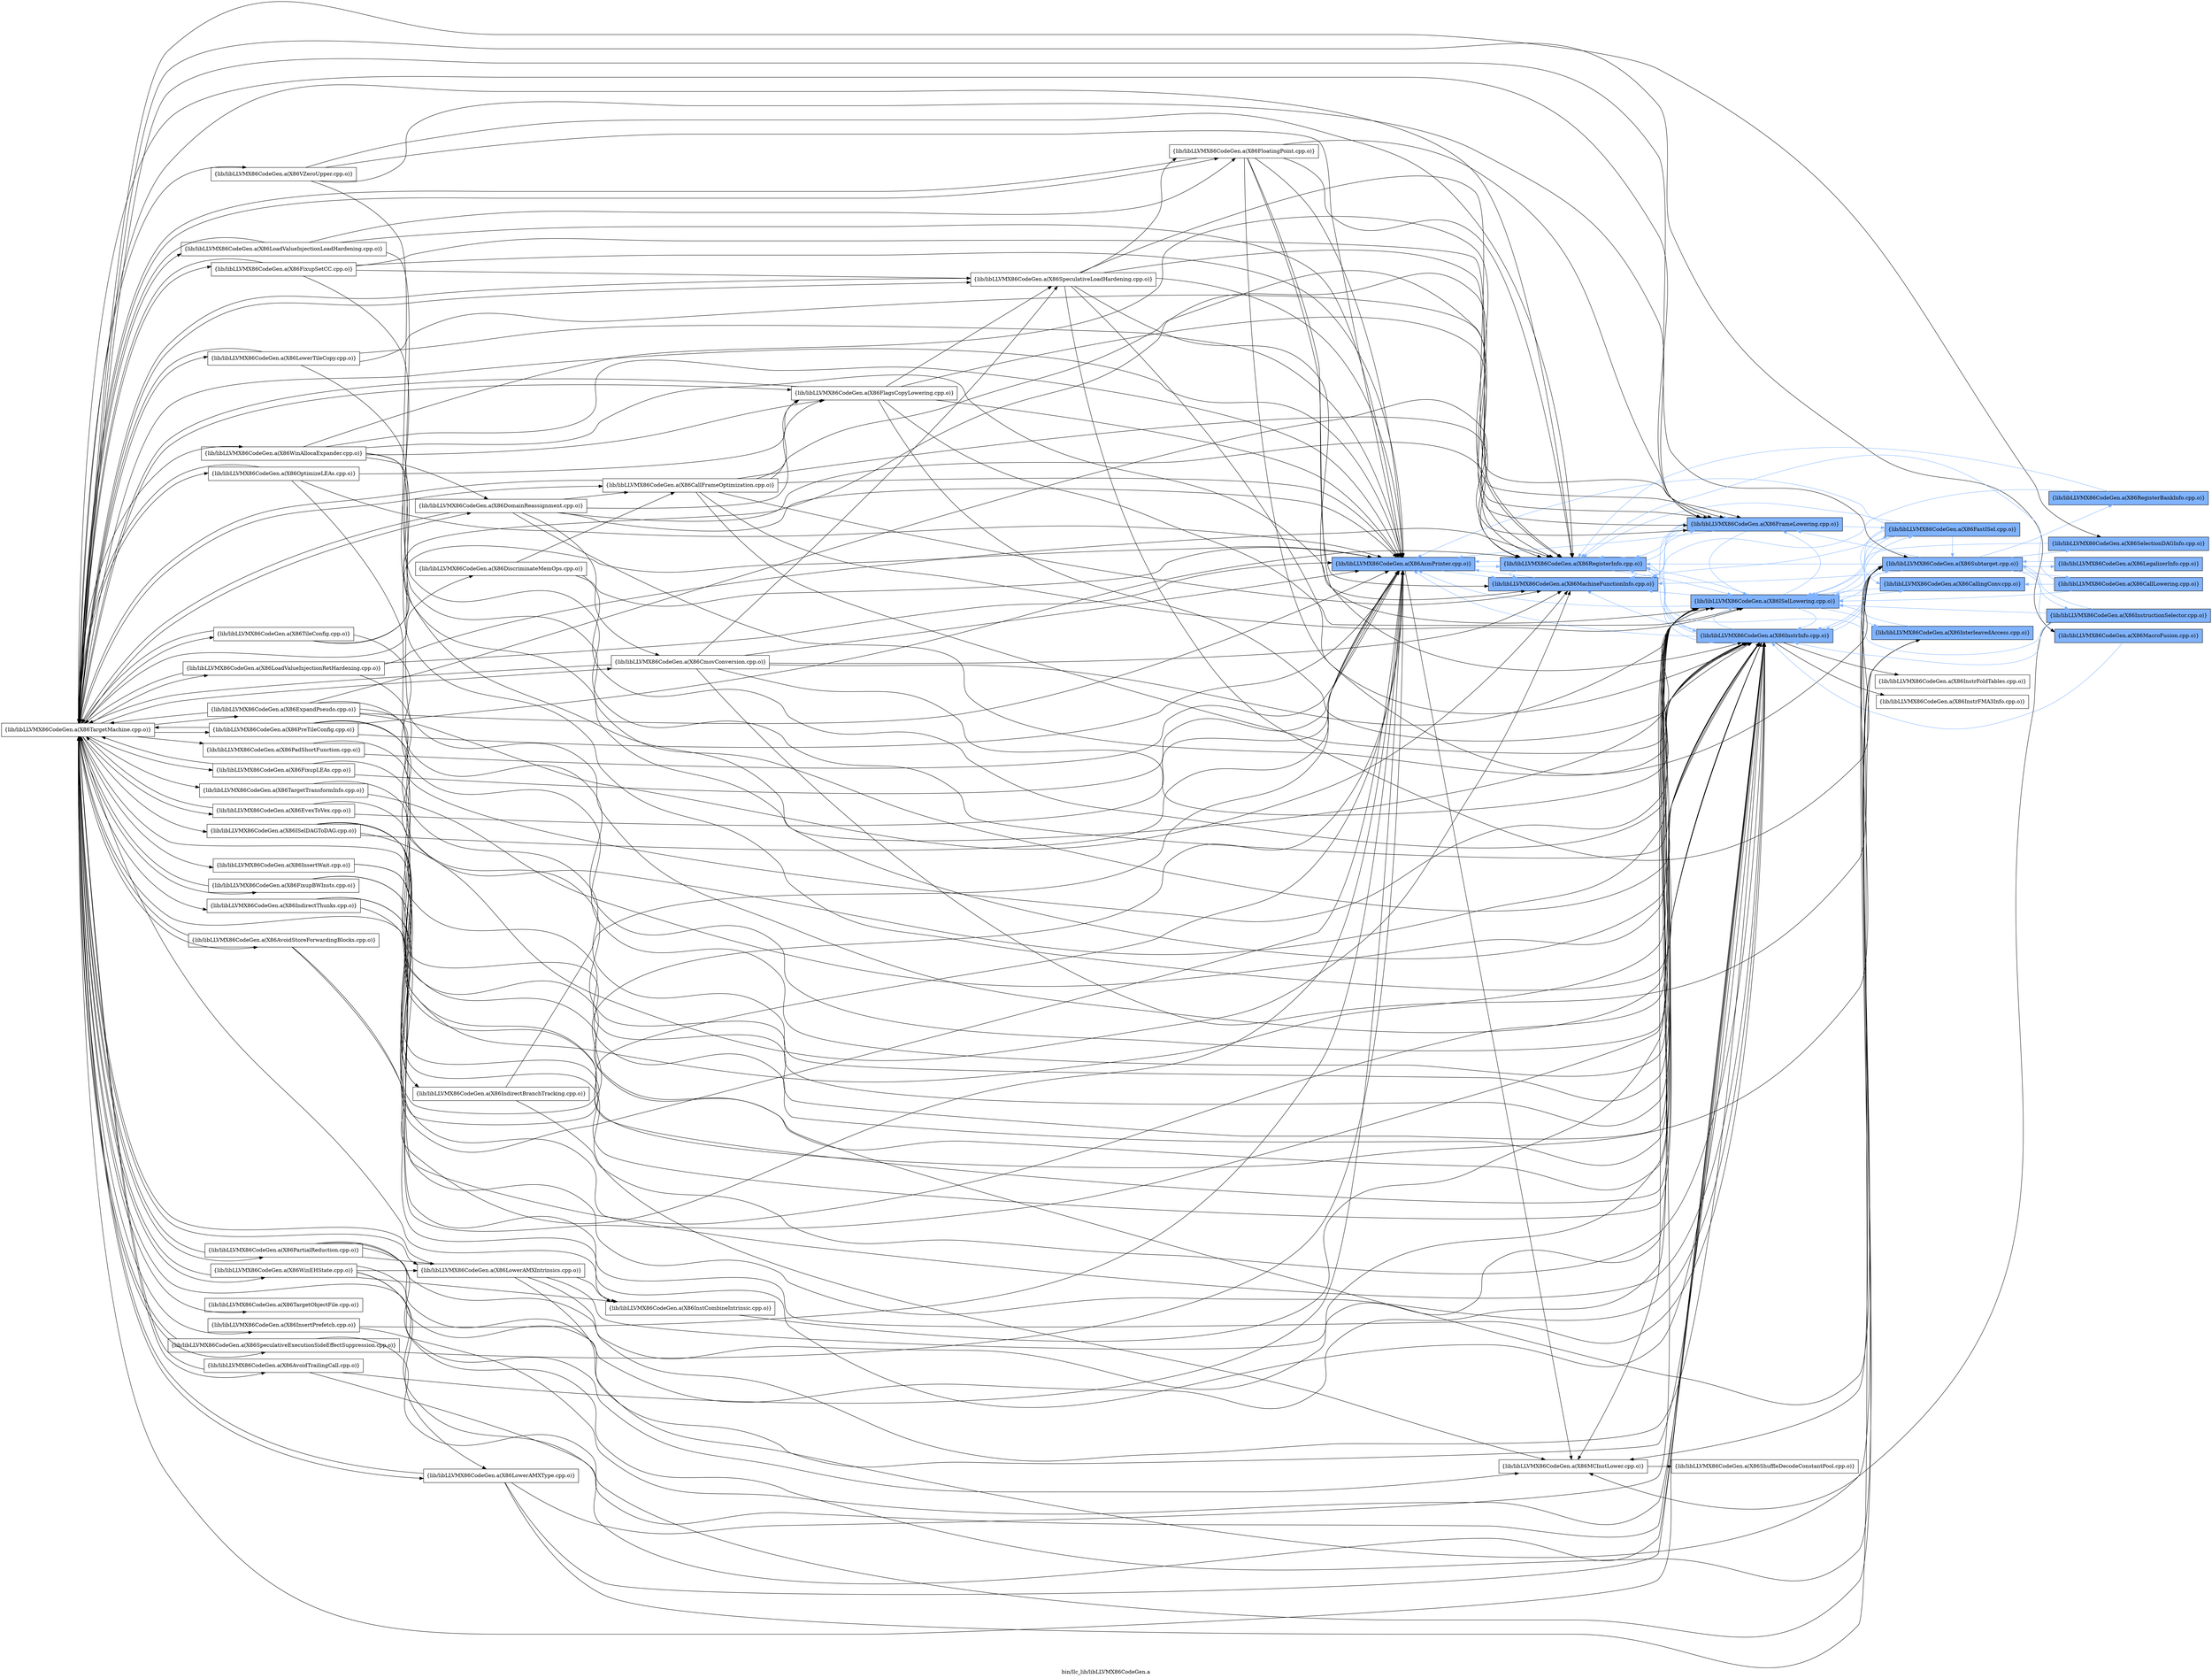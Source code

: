 digraph "bin/llc_lib/libLLVMX86CodeGen.a" {
	label="bin/llc_lib/libLLVMX86CodeGen.a";
	rankdir=LR;
	{ rank=same; Node0x56023fea7918;  }
	{ rank=same; Node0x56023fea6c98; Node0x56023fea6158; Node0x56023fea54d8;  }
	{ rank=same; Node0x56023fe9cf18; Node0x56023fe9f858; Node0x56023fe9fee8; Node0x56023fe9dc38;  }
	{ rank=same; Node0x56023fe9f088; Node0x56023fe9d4b8; Node0x56023fe9c838; Node0x56023fe9c2e8; Node0x56023fe9e2c8; Node0x56023fe9e8b8;  }

	Node0x56023fea7918 [shape=record,shape=box,group=1,style=filled,fillcolor="0.600000 0.5 1",label="{lib/libLLVMX86CodeGen.a(X86AsmPrinter.cpp.o)}"];
	Node0x56023fea7918 -> Node0x56023fea6c98;
	Node0x56023fea7918 -> Node0x56023fea6158[color="0.600000 0.5 1"];
	Node0x56023fea7918 -> Node0x56023fea54d8[color="0.600000 0.5 1"];
	Node0x56023fe93cd8 [shape=record,shape=box,group=0,label="{lib/libLLVMX86CodeGen.a(X86TargetMachine.cpp.o)}"];
	Node0x56023fe93cd8 -> Node0x56023fea7918;
	Node0x56023fe93cd8 -> Node0x56023fea6c98;
	Node0x56023fe93cd8 -> Node0x56023fea54d8;
	Node0x56023fe93cd8 -> Node0x56023fea1c48;
	Node0x56023fe93cd8 -> Node0x56023fea1ab8;
	Node0x56023fe93cd8 -> Node0x56023fea2288;
	Node0x56023fe93cd8 -> Node0x56023fea3138;
	Node0x56023fe93cd8 -> Node0x56023fea3db8;
	Node0x56023fe93cd8 -> Node0x56023fea3548;
	Node0x56023fe93cd8 -> Node0x56023fea4268;
	Node0x56023fe93cd8 -> Node0x56023fea5208;
	Node0x56023fe93cd8 -> Node0x56023fea4ad8;
	Node0x56023fe93cd8 -> Node0x56023fea5618;
	Node0x56023fe93cd8 -> Node0x56023fea6298;
	Node0x56023fe93cd8 -> Node0x56023fe9f858;
	Node0x56023fe93cd8 -> Node0x56023fe9fee8;
	Node0x56023fe93cd8 -> Node0x56023fe9dc38;
	Node0x56023fe93cd8 -> Node0x56023fe9c2e8;
	Node0x56023fe93cd8 -> Node0x56023fe9b488;
	Node0x56023fe93cd8 -> Node0x56023fe94958;
	Node0x56023fe93cd8 -> Node0x56023fe944a8;
	Node0x56023fe93cd8 -> Node0x56023fe9d8c8;
	Node0x56023fe93cd8 -> Node0x56023fe9cba8;
	Node0x56023fe93cd8 -> Node0x56023fe9ce78;
	Node0x56023fe93cd8 -> Node0x56023fe9c6f8;
	Node0x56023fe93cd8 -> Node0x56023feb07e8;
	Node0x56023fe93cd8 -> Node0x56023feaffc8;
	Node0x56023fe93cd8 -> Node0x56023feb0338;
	Node0x56023fe93cd8 -> Node0x56023feafbb8;
	Node0x56023fe93cd8 -> Node0x56023fea01b8;
	Node0x56023fe93cd8 -> Node0x56023fe9f538;
	Node0x56023fe93cd8 -> Node0x56023fe9f1c8;
	Node0x56023fe93cd8 -> Node0x56023fe9e5e8;
	Node0x56023fe93cd8 -> Node0x56023fe9e188;
	Node0x56023fe93cd8 -> Node0x56023fe9df58;
	Node0x56023fe93cd8 -> Node0x56023fea2198;
	Node0x56023fe93cd8 -> Node0x56023fe8e7d8;
	Node0x56023fe93cd8 -> Node0x56023fe8dba8;
	Node0x56023fe93cd8 -> Node0x56023fe8f818;
	Node0x56023fe93cd8 -> Node0x56023fe8fa48;
	Node0x56023fe93cd8 -> Node0x56023fe8ed78;
	Node0x56023fe93cd8 -> Node0x56023fe90d58;
	Node0x56023fe93cd8 -> Node0x56023fe910c8;
	Node0x56023fe93cd8 -> Node0x56023fe908f8;
	Node0x56023fe93cd8 -> Node0x56023fe91f78;
	Node0x56023fea6c98 [shape=record,shape=box,group=0,label="{lib/libLLVMX86CodeGen.a(X86MCInstLower.cpp.o)}"];
	Node0x56023fea6c98 -> Node0x56023fe9cf18;
	Node0x56023fea6158 [shape=record,shape=box,group=1,style=filled,fillcolor="0.600000 0.5 1",label="{lib/libLLVMX86CodeGen.a(X86MachineFunctionInfo.cpp.o)}"];
	Node0x56023fea6158 -> Node0x56023fea7918[color="0.600000 0.5 1"];
	Node0x56023fea6158 -> Node0x56023fea54d8[color="0.600000 0.5 1"];
	Node0x56023fea54d8 [shape=record,shape=box,group=1,style=filled,fillcolor="0.600000 0.5 1",label="{lib/libLLVMX86CodeGen.a(X86RegisterInfo.cpp.o)}"];
	Node0x56023fea54d8 -> Node0x56023fea7918[color="0.600000 0.5 1"];
	Node0x56023fea54d8 -> Node0x56023fea6158[color="0.600000 0.5 1"];
	Node0x56023fea54d8 -> Node0x56023fe9f858[color="0.600000 0.5 1"];
	Node0x56023fea54d8 -> Node0x56023fe9fee8[color="0.600000 0.5 1"];
	Node0x56023fea54d8 -> Node0x56023fe9dc38[color="0.600000 0.5 1"];
	Node0x56023fe9cf18 [shape=record,shape=box,group=0,label="{lib/libLLVMX86CodeGen.a(X86ShuffleDecodeConstantPool.cpp.o)}"];
	Node0x56023fe9f858 [shape=record,shape=box,group=1,style=filled,fillcolor="0.600000 0.5 1",label="{lib/libLLVMX86CodeGen.a(X86ISelLowering.cpp.o)}"];
	Node0x56023fe9f858 -> Node0x56023fea7918[color="0.600000 0.5 1"];
	Node0x56023fe9f858 -> Node0x56023fea6c98;
	Node0x56023fe9f858 -> Node0x56023fea6158[color="0.600000 0.5 1"];
	Node0x56023fe9f858 -> Node0x56023fea54d8[color="0.600000 0.5 1"];
	Node0x56023fe9f858 -> Node0x56023fe9f088[color="0.600000 0.5 1"];
	Node0x56023fe9f858 -> Node0x56023fe9fee8[color="0.600000 0.5 1"];
	Node0x56023fe9f858 -> Node0x56023fe9dc38[color="0.600000 0.5 1"];
	Node0x56023fe9f858 -> Node0x56023fe9d4b8[color="0.600000 0.5 1"];
	Node0x56023fe9f858 -> Node0x56023fe9c838[color="0.600000 0.5 1"];
	Node0x56023fe9f858 -> Node0x56023fe9c2e8[color="0.600000 0.5 1"];
	Node0x56023fe9fee8 [shape=record,shape=box,group=1,style=filled,fillcolor="0.600000 0.5 1",label="{lib/libLLVMX86CodeGen.a(X86InstrInfo.cpp.o)}"];
	Node0x56023fe9fee8 -> Node0x56023fea7918[color="0.600000 0.5 1"];
	Node0x56023fe9fee8 -> Node0x56023fea6158[color="0.600000 0.5 1"];
	Node0x56023fe9fee8 -> Node0x56023fea54d8[color="0.600000 0.5 1"];
	Node0x56023fe9fee8 -> Node0x56023fe9f858[color="0.600000 0.5 1"];
	Node0x56023fe9fee8 -> Node0x56023fe9f088[color="0.600000 0.5 1"];
	Node0x56023fe9fee8 -> Node0x56023fe9e2c8;
	Node0x56023fe9fee8 -> Node0x56023fe9dc38[color="0.600000 0.5 1"];
	Node0x56023fe9fee8 -> Node0x56023fe9e8b8;
	Node0x56023fe9dc38 [shape=record,shape=box,group=1,style=filled,fillcolor="0.600000 0.5 1",label="{lib/libLLVMX86CodeGen.a(X86FrameLowering.cpp.o)}"];
	Node0x56023fe9dc38 -> Node0x56023fea7918[color="0.600000 0.5 1"];
	Node0x56023fe9dc38 -> Node0x56023fea6158[color="0.600000 0.5 1"];
	Node0x56023fe9dc38 -> Node0x56023fea54d8[color="0.600000 0.5 1"];
	Node0x56023fe9dc38 -> Node0x56023fe9f858[color="0.600000 0.5 1"];
	Node0x56023fe9dc38 -> Node0x56023fe9f088[color="0.600000 0.5 1"];
	Node0x56023fe9dc38 -> Node0x56023fe9fee8[color="0.600000 0.5 1"];
	Node0x56023fe9f088 [shape=record,shape=box,group=1,style=filled,fillcolor="0.600000 0.5 1",label="{lib/libLLVMX86CodeGen.a(X86FastISel.cpp.o)}"];
	Node0x56023fe9f088 -> Node0x56023fea7918[color="0.600000 0.5 1"];
	Node0x56023fe9f088 -> Node0x56023fea6158[color="0.600000 0.5 1"];
	Node0x56023fe9f088 -> Node0x56023fea54d8[color="0.600000 0.5 1"];
	Node0x56023fe9f088 -> Node0x56023fe9f858[color="0.600000 0.5 1"];
	Node0x56023fe9f088 -> Node0x56023fe9fee8[color="0.600000 0.5 1"];
	Node0x56023fe9f088 -> Node0x56023fe9d4b8[color="0.600000 0.5 1"];
	Node0x56023fe9f088 -> Node0x56023fe9c2e8[color="0.600000 0.5 1"];
	Node0x56023fe9d4b8 [shape=record,shape=box,group=1,style=filled,fillcolor="0.600000 0.5 1",label="{lib/libLLVMX86CodeGen.a(X86CallingConv.cpp.o)}"];
	Node0x56023fe9d4b8 -> Node0x56023fe9f858[color="0.600000 0.5 1"];
	Node0x56023fe9c838 [shape=record,shape=box,group=1,style=filled,fillcolor="0.600000 0.5 1",label="{lib/libLLVMX86CodeGen.a(X86InterleavedAccess.cpp.o)}"];
	Node0x56023fe9c838 -> Node0x56023fe9f858[color="0.600000 0.5 1"];
	Node0x56023fe9c2e8 [shape=record,shape=box,group=1,style=filled,fillcolor="0.600000 0.5 1",label="{lib/libLLVMX86CodeGen.a(X86Subtarget.cpp.o)}"];
	Node0x56023fe9c2e8 -> Node0x56023fea6c98;
	Node0x56023fe9c2e8 -> Node0x56023fea6158[color="0.600000 0.5 1"];
	Node0x56023fe9c2e8 -> Node0x56023fea54d8[color="0.600000 0.5 1"];
	Node0x56023fe9c2e8 -> Node0x56023fe9f858[color="0.600000 0.5 1"];
	Node0x56023fe9c2e8 -> Node0x56023fe9fee8[color="0.600000 0.5 1"];
	Node0x56023fe9c2e8 -> Node0x56023fe9dc38[color="0.600000 0.5 1"];
	Node0x56023fe9c2e8 -> Node0x56023fe9b488[color="0.600000 0.5 1"];
	Node0x56023fe9c2e8 -> Node0x56023fe96708[color="0.600000 0.5 1"];
	Node0x56023fe9c2e8 -> Node0x56023fe959e8[color="0.600000 0.5 1"];
	Node0x56023fe9c2e8 -> Node0x56023fe96118[color="0.600000 0.5 1"];
	Node0x56023fe9c2e8 -> Node0x56023fe95498[color="0.600000 0.5 1"];
	Node0x56023fe9c2e8 -> Node0x56023fe94958[color="0.600000 0.5 1"];
	Node0x56023fe9e2c8 [shape=record,shape=box,group=0,label="{lib/libLLVMX86CodeGen.a(X86InstrFoldTables.cpp.o)}"];
	Node0x56023fe9e8b8 [shape=record,shape=box,group=0,label="{lib/libLLVMX86CodeGen.a(X86InstrFMA3Info.cpp.o)}"];
	Node0x56023fe9b488 [shape=record,shape=box,group=1,style=filled,fillcolor="0.600000 0.5 1",label="{lib/libLLVMX86CodeGen.a(X86SelectionDAGInfo.cpp.o)}"];
	Node0x56023fe9b488 -> Node0x56023fe9f858[color="0.600000 0.5 1"];
	Node0x56023fe96708 [shape=record,shape=box,group=1,style=filled,fillcolor="0.600000 0.5 1",label="{lib/libLLVMX86CodeGen.a(X86CallLowering.cpp.o)}"];
	Node0x56023fe96708 -> Node0x56023fea54d8[color="0.600000 0.5 1"];
	Node0x56023fe96708 -> Node0x56023fe9f858[color="0.600000 0.5 1"];
	Node0x56023fe96708 -> Node0x56023fe9d4b8[color="0.600000 0.5 1"];
	Node0x56023fe959e8 [shape=record,shape=box,group=1,style=filled,fillcolor="0.600000 0.5 1",label="{lib/libLLVMX86CodeGen.a(X86LegalizerInfo.cpp.o)}"];
	Node0x56023fe959e8 -> Node0x56023fe9c2e8[color="0.600000 0.5 1"];
	Node0x56023fe96118 [shape=record,shape=box,group=1,style=filled,fillcolor="0.600000 0.5 1",label="{lib/libLLVMX86CodeGen.a(X86RegisterBankInfo.cpp.o)}"];
	Node0x56023fe96118 -> Node0x56023fea6158[color="0.600000 0.5 1"];
	Node0x56023fe96118 -> Node0x56023fea54d8[color="0.600000 0.5 1"];
	Node0x56023fe95498 [shape=record,shape=box,group=1,style=filled,fillcolor="0.600000 0.5 1",label="{lib/libLLVMX86CodeGen.a(X86InstructionSelector.cpp.o)}"];
	Node0x56023fe95498 -> Node0x56023fea6c98;
	Node0x56023fe95498 -> Node0x56023fea54d8[color="0.600000 0.5 1"];
	Node0x56023fe95498 -> Node0x56023fe9f858[color="0.600000 0.5 1"];
	Node0x56023fe95498 -> Node0x56023fe9fee8[color="0.600000 0.5 1"];
	Node0x56023fe95498 -> Node0x56023fe9c2e8[color="0.600000 0.5 1"];
	Node0x56023fe94958 [shape=record,shape=box,group=1,style=filled,fillcolor="0.600000 0.5 1",label="{lib/libLLVMX86CodeGen.a(X86MacroFusion.cpp.o)}"];
	Node0x56023fe94958 -> Node0x56023fe9fee8[color="0.600000 0.5 1"];
	Node0x56023fea1c48 [shape=record,shape=box,group=0,label="{lib/libLLVMX86CodeGen.a(X86ExpandPseudo.cpp.o)}"];
	Node0x56023fea1c48 -> Node0x56023fea7918;
	Node0x56023fea1c48 -> Node0x56023fea6158;
	Node0x56023fea1c48 -> Node0x56023fe9f858;
	Node0x56023fea1c48 -> Node0x56023fe9fee8;
	Node0x56023fea1c48 -> Node0x56023fe9dc38;
	Node0x56023fea1c48 -> Node0x56023fe93cd8;
	Node0x56023fea1ab8 [shape=record,shape=box,group=0,label="{lib/libLLVMX86CodeGen.a(X86LowerTileCopy.cpp.o)}"];
	Node0x56023fea1ab8 -> Node0x56023fea7918;
	Node0x56023fea1ab8 -> Node0x56023fea54d8;
	Node0x56023fea1ab8 -> Node0x56023fe9fee8;
	Node0x56023fea1ab8 -> Node0x56023fe93cd8;
	Node0x56023fea2288 [shape=record,shape=box,group=0,label="{lib/libLLVMX86CodeGen.a(X86FloatingPoint.cpp.o)}"];
	Node0x56023fea2288 -> Node0x56023fea7918;
	Node0x56023fea2288 -> Node0x56023fea6158;
	Node0x56023fea2288 -> Node0x56023fea54d8;
	Node0x56023fea2288 -> Node0x56023fe9fee8;
	Node0x56023fea2288 -> Node0x56023fe9dc38;
	Node0x56023fea2288 -> Node0x56023fe9c2e8;
	Node0x56023fea2288 -> Node0x56023fe93cd8;
	Node0x56023fea3138 [shape=record,shape=box,group=0,label="{lib/libLLVMX86CodeGen.a(X86LoadValueInjectionLoadHardening.cpp.o)}"];
	Node0x56023fea3138 -> Node0x56023fea7918;
	Node0x56023fea3138 -> Node0x56023fea2288;
	Node0x56023fea3138 -> Node0x56023fe9fee8;
	Node0x56023fea3138 -> Node0x56023fe93cd8;
	Node0x56023fea3db8 [shape=record,shape=box,group=0,label="{lib/libLLVMX86CodeGen.a(X86TileConfig.cpp.o)}"];
	Node0x56023fea3db8 -> Node0x56023fea7918;
	Node0x56023fea3db8 -> Node0x56023fe9fee8;
	Node0x56023fea3db8 -> Node0x56023fe9dc38;
	Node0x56023fea3db8 -> Node0x56023fe93cd8;
	Node0x56023fea3548 [shape=record,shape=box,group=0,label="{lib/libLLVMX86CodeGen.a(X86SpeculativeLoadHardening.cpp.o)}"];
	Node0x56023fea3548 -> Node0x56023fea7918;
	Node0x56023fea3548 -> Node0x56023fea54d8;
	Node0x56023fea3548 -> Node0x56023fea2288;
	Node0x56023fea3548 -> Node0x56023fe9f858;
	Node0x56023fea3548 -> Node0x56023fe9fee8;
	Node0x56023fea3548 -> Node0x56023fe9dc38;
	Node0x56023fea3548 -> Node0x56023fe9c2e8;
	Node0x56023fea3548 -> Node0x56023fe93cd8;
	Node0x56023fea4268 [shape=record,shape=box,group=0,label="{lib/libLLVMX86CodeGen.a(X86FlagsCopyLowering.cpp.o)}"];
	Node0x56023fea4268 -> Node0x56023fea7918;
	Node0x56023fea4268 -> Node0x56023fea54d8;
	Node0x56023fea4268 -> Node0x56023fea3548;
	Node0x56023fea4268 -> Node0x56023fe9f858;
	Node0x56023fea4268 -> Node0x56023fe9fee8;
	Node0x56023fea4268 -> Node0x56023fe93cd8;
	Node0x56023fea5208 [shape=record,shape=box,group=0,label="{lib/libLLVMX86CodeGen.a(X86FixupSetCC.cpp.o)}"];
	Node0x56023fea5208 -> Node0x56023fea7918;
	Node0x56023fea5208 -> Node0x56023fea54d8;
	Node0x56023fea5208 -> Node0x56023fea3548;
	Node0x56023fea5208 -> Node0x56023fe9fee8;
	Node0x56023fea5208 -> Node0x56023fe93cd8;
	Node0x56023fea4ad8 [shape=record,shape=box,group=0,label="{lib/libLLVMX86CodeGen.a(X86OptimizeLEAs.cpp.o)}"];
	Node0x56023fea4ad8 -> Node0x56023fea7918;
	Node0x56023fea4ad8 -> Node0x56023fea4268;
	Node0x56023fea4ad8 -> Node0x56023fe9fee8;
	Node0x56023fea4ad8 -> Node0x56023fe93cd8;
	Node0x56023fea5618 [shape=record,shape=box,group=0,label="{lib/libLLVMX86CodeGen.a(X86CallFrameOptimization.cpp.o)}"];
	Node0x56023fea5618 -> Node0x56023fea7918;
	Node0x56023fea5618 -> Node0x56023fea6158;
	Node0x56023fea5618 -> Node0x56023fea54d8;
	Node0x56023fea5618 -> Node0x56023fea4268;
	Node0x56023fea5618 -> Node0x56023fe9f858;
	Node0x56023fea5618 -> Node0x56023fe9fee8;
	Node0x56023fea5618 -> Node0x56023fe9dc38;
	Node0x56023fea5618 -> Node0x56023fe93cd8;
	Node0x56023fea6298 [shape=record,shape=box,group=0,label="{lib/libLLVMX86CodeGen.a(X86AvoidStoreForwardingBlocks.cpp.o)}"];
	Node0x56023fea6298 -> Node0x56023fea7918;
	Node0x56023fea6298 -> Node0x56023fe9fee8;
	Node0x56023fea6298 -> Node0x56023fe93cd8;
	Node0x56023fe944a8 [shape=record,shape=box,group=0,label="{lib/libLLVMX86CodeGen.a(X86InstCombineIntrinsic.cpp.o)}"];
	Node0x56023fe944a8 -> Node0x56023fe9f858;
	Node0x56023fe9d8c8 [shape=record,shape=box,group=0,label="{lib/libLLVMX86CodeGen.a(X86SpeculativeExecutionSideEffectSuppression.cpp.o)}"];
	Node0x56023fe9d8c8 -> Node0x56023fea7918;
	Node0x56023fe9d8c8 -> Node0x56023fe9fee8;
	Node0x56023fe9d8c8 -> Node0x56023fe93cd8;
	Node0x56023fe9cba8 [shape=record,shape=box,group=0,label="{lib/libLLVMX86CodeGen.a(X86IndirectThunks.cpp.o)}"];
	Node0x56023fe9cba8 -> Node0x56023fea7918;
	Node0x56023fe9cba8 -> Node0x56023fe9f858;
	Node0x56023fe9cba8 -> Node0x56023fe9fee8;
	Node0x56023fe9ce78 [shape=record,shape=box,group=0,label="{lib/libLLVMX86CodeGen.a(X86LoadValueInjectionRetHardening.cpp.o)}"];
	Node0x56023fe9ce78 -> Node0x56023fea7918;
	Node0x56023fe9ce78 -> Node0x56023fea54d8;
	Node0x56023fe9ce78 -> Node0x56023fe9fee8;
	Node0x56023fe9ce78 -> Node0x56023fe93cd8;
	Node0x56023fe9c6f8 [shape=record,shape=box,group=0,label="{lib/libLLVMX86CodeGen.a(X86AvoidTrailingCall.cpp.o)}"];
	Node0x56023fe9c6f8 -> Node0x56023fea7918;
	Node0x56023fe9c6f8 -> Node0x56023fe9fee8;
	Node0x56023fe9c6f8 -> Node0x56023fe93cd8;
	Node0x56023feb07e8 [shape=record,shape=box,group=0,label="{lib/libLLVMX86CodeGen.a(X86PreTileConfig.cpp.o)}"];
	Node0x56023feb07e8 -> Node0x56023fea7918;
	Node0x56023feb07e8 -> Node0x56023fea54d8;
	Node0x56023feb07e8 -> Node0x56023fe9f858;
	Node0x56023feb07e8 -> Node0x56023fe9fee8;
	Node0x56023feb07e8 -> Node0x56023fe93cd8;
	Node0x56023feaffc8 [shape=record,shape=box,group=0,label="{lib/libLLVMX86CodeGen.a(X86CmovConversion.cpp.o)}"];
	Node0x56023feaffc8 -> Node0x56023fea7918;
	Node0x56023feaffc8 -> Node0x56023fea6158;
	Node0x56023feaffc8 -> Node0x56023fea3548;
	Node0x56023feaffc8 -> Node0x56023fe9f858;
	Node0x56023feaffc8 -> Node0x56023fe9fee8;
	Node0x56023feaffc8 -> Node0x56023fe9c2e8;
	Node0x56023feaffc8 -> Node0x56023fe93cd8;
	Node0x56023feb0338 [shape=record,shape=box,group=0,label="{lib/libLLVMX86CodeGen.a(X86ISelDAGToDAG.cpp.o)}"];
	Node0x56023feb0338 -> Node0x56023fea7918;
	Node0x56023feb0338 -> Node0x56023fea6c98;
	Node0x56023feb0338 -> Node0x56023fea6158;
	Node0x56023feb0338 -> Node0x56023fe9f858;
	Node0x56023feb0338 -> Node0x56023fe9fee8;
	Node0x56023feb0338 -> Node0x56023fe9c2e8;
	Node0x56023feb0338 -> Node0x56023feafbb8;
	Node0x56023feafbb8 [shape=record,shape=box,group=0,label="{lib/libLLVMX86CodeGen.a(X86IndirectBranchTracking.cpp.o)}"];
	Node0x56023feafbb8 -> Node0x56023fea7918;
	Node0x56023feafbb8 -> Node0x56023fe9fee8;
	Node0x56023fea01b8 [shape=record,shape=box,group=0,label="{lib/libLLVMX86CodeGen.a(X86EvexToVex.cpp.o)}"];
	Node0x56023fea01b8 -> Node0x56023fea7918;
	Node0x56023fea01b8 -> Node0x56023fe9fee8;
	Node0x56023fea01b8 -> Node0x56023fe93cd8;
	Node0x56023fe9f538 [shape=record,shape=box,group=0,label="{lib/libLLVMX86CodeGen.a(X86DiscriminateMemOps.cpp.o)}"];
	Node0x56023fe9f538 -> Node0x56023fea7918;
	Node0x56023fe9f538 -> Node0x56023fea5618;
	Node0x56023fe9f538 -> Node0x56023fe9fee8;
	Node0x56023fe9f1c8 [shape=record,shape=box,group=0,label="{lib/libLLVMX86CodeGen.a(X86InsertPrefetch.cpp.o)}"];
	Node0x56023fe9f1c8 -> Node0x56023fea7918;
	Node0x56023fe9f1c8 -> Node0x56023fe9fee8;
	Node0x56023fe9e5e8 [shape=record,shape=box,group=0,label="{lib/libLLVMX86CodeGen.a(X86FixupBWInsts.cpp.o)}"];
	Node0x56023fe9e5e8 -> Node0x56023fea7918;
	Node0x56023fe9e5e8 -> Node0x56023fe9fee8;
	Node0x56023fe9e5e8 -> Node0x56023fe93cd8;
	Node0x56023fe9e188 [shape=record,shape=box,group=0,label="{lib/libLLVMX86CodeGen.a(X86PadShortFunction.cpp.o)}"];
	Node0x56023fe9e188 -> Node0x56023fea7918;
	Node0x56023fe9e188 -> Node0x56023fe9fee8;
	Node0x56023fe9df58 [shape=record,shape=box,group=0,label="{lib/libLLVMX86CodeGen.a(X86FixupLEAs.cpp.o)}"];
	Node0x56023fe9df58 -> Node0x56023fea7918;
	Node0x56023fe9df58 -> Node0x56023fe9fee8;
	Node0x56023fe9df58 -> Node0x56023fe93cd8;
	Node0x56023fea2198 [shape=record,shape=box,group=0,label="{lib/libLLVMX86CodeGen.a(X86LowerAMXIntrinsics.cpp.o)}"];
	Node0x56023fea2198 -> Node0x56023fe9f858;
	Node0x56023fea2198 -> Node0x56023fe9fee8;
	Node0x56023fea2198 -> Node0x56023fe9c838;
	Node0x56023fea2198 -> Node0x56023fe93cd8;
	Node0x56023fea2198 -> Node0x56023fe944a8;
	Node0x56023fe8e7d8 [shape=record,shape=box,group=0,label="{lib/libLLVMX86CodeGen.a(X86LowerAMXType.cpp.o)}"];
	Node0x56023fe8e7d8 -> Node0x56023fe9f858;
	Node0x56023fe8e7d8 -> Node0x56023fe9fee8;
	Node0x56023fe8e7d8 -> Node0x56023fe9c838;
	Node0x56023fe8e7d8 -> Node0x56023fe93cd8;
	Node0x56023fe8dba8 [shape=record,shape=box,group=0,label="{lib/libLLVMX86CodeGen.a(X86DomainReassignment.cpp.o)}"];
	Node0x56023fe8dba8 -> Node0x56023fea7918;
	Node0x56023fe8dba8 -> Node0x56023fea54d8;
	Node0x56023fe8dba8 -> Node0x56023fea4268;
	Node0x56023fe8dba8 -> Node0x56023fea5618;
	Node0x56023fe8dba8 -> Node0x56023fe9fee8;
	Node0x56023fe8dba8 -> Node0x56023fe93cd8;
	Node0x56023fe8dba8 -> Node0x56023feaffc8;
	Node0x56023fe8f818 [shape=record,shape=box,group=0,label="{lib/libLLVMX86CodeGen.a(X86PartialReduction.cpp.o)}"];
	Node0x56023fe8f818 -> Node0x56023fe9f858;
	Node0x56023fe8f818 -> Node0x56023fe9fee8;
	Node0x56023fe8f818 -> Node0x56023fe9c838;
	Node0x56023fe8f818 -> Node0x56023fe93cd8;
	Node0x56023fe8f818 -> Node0x56023fea2198;
	Node0x56023fe8fa48 [shape=record,shape=box,group=0,label="{lib/libLLVMX86CodeGen.a(X86TargetObjectFile.cpp.o)}"];
	Node0x56023fe8ed78 [shape=record,shape=box,group=0,label="{lib/libLLVMX86CodeGen.a(X86TargetTransformInfo.cpp.o)}"];
	Node0x56023fe8ed78 -> Node0x56023fe9f858;
	Node0x56023fe8ed78 -> Node0x56023fe9c2e8;
	Node0x56023fe90d58 [shape=record,shape=box,group=0,label="{lib/libLLVMX86CodeGen.a(X86VZeroUpper.cpp.o)}"];
	Node0x56023fe90d58 -> Node0x56023fea7918;
	Node0x56023fe90d58 -> Node0x56023fea54d8;
	Node0x56023fe90d58 -> Node0x56023fe9fee8;
	Node0x56023fe90d58 -> Node0x56023fe9dc38;
	Node0x56023fe910c8 [shape=record,shape=box,group=0,label="{lib/libLLVMX86CodeGen.a(X86WinAllocaExpander.cpp.o)}"];
	Node0x56023fe910c8 -> Node0x56023fea7918;
	Node0x56023fe910c8 -> Node0x56023fea6158;
	Node0x56023fe910c8 -> Node0x56023fea4268;
	Node0x56023fe910c8 -> Node0x56023fe9f858;
	Node0x56023fe910c8 -> Node0x56023fe9fee8;
	Node0x56023fe910c8 -> Node0x56023fe9dc38;
	Node0x56023fe910c8 -> Node0x56023fe8dba8;
	Node0x56023fe908f8 [shape=record,shape=box,group=0,label="{lib/libLLVMX86CodeGen.a(X86WinEHState.cpp.o)}"];
	Node0x56023fe908f8 -> Node0x56023fe9f858;
	Node0x56023fe908f8 -> Node0x56023fe9c838;
	Node0x56023fe908f8 -> Node0x56023fe93cd8;
	Node0x56023fe908f8 -> Node0x56023fe944a8;
	Node0x56023fe908f8 -> Node0x56023fea2198;
	Node0x56023fe908f8 -> Node0x56023fe8e7d8;
	Node0x56023fe91f78 [shape=record,shape=box,group=0,label="{lib/libLLVMX86CodeGen.a(X86InsertWait.cpp.o)}"];
	Node0x56023fe91f78 -> Node0x56023fea7918;
	Node0x56023fe91f78 -> Node0x56023fe9fee8;
}
